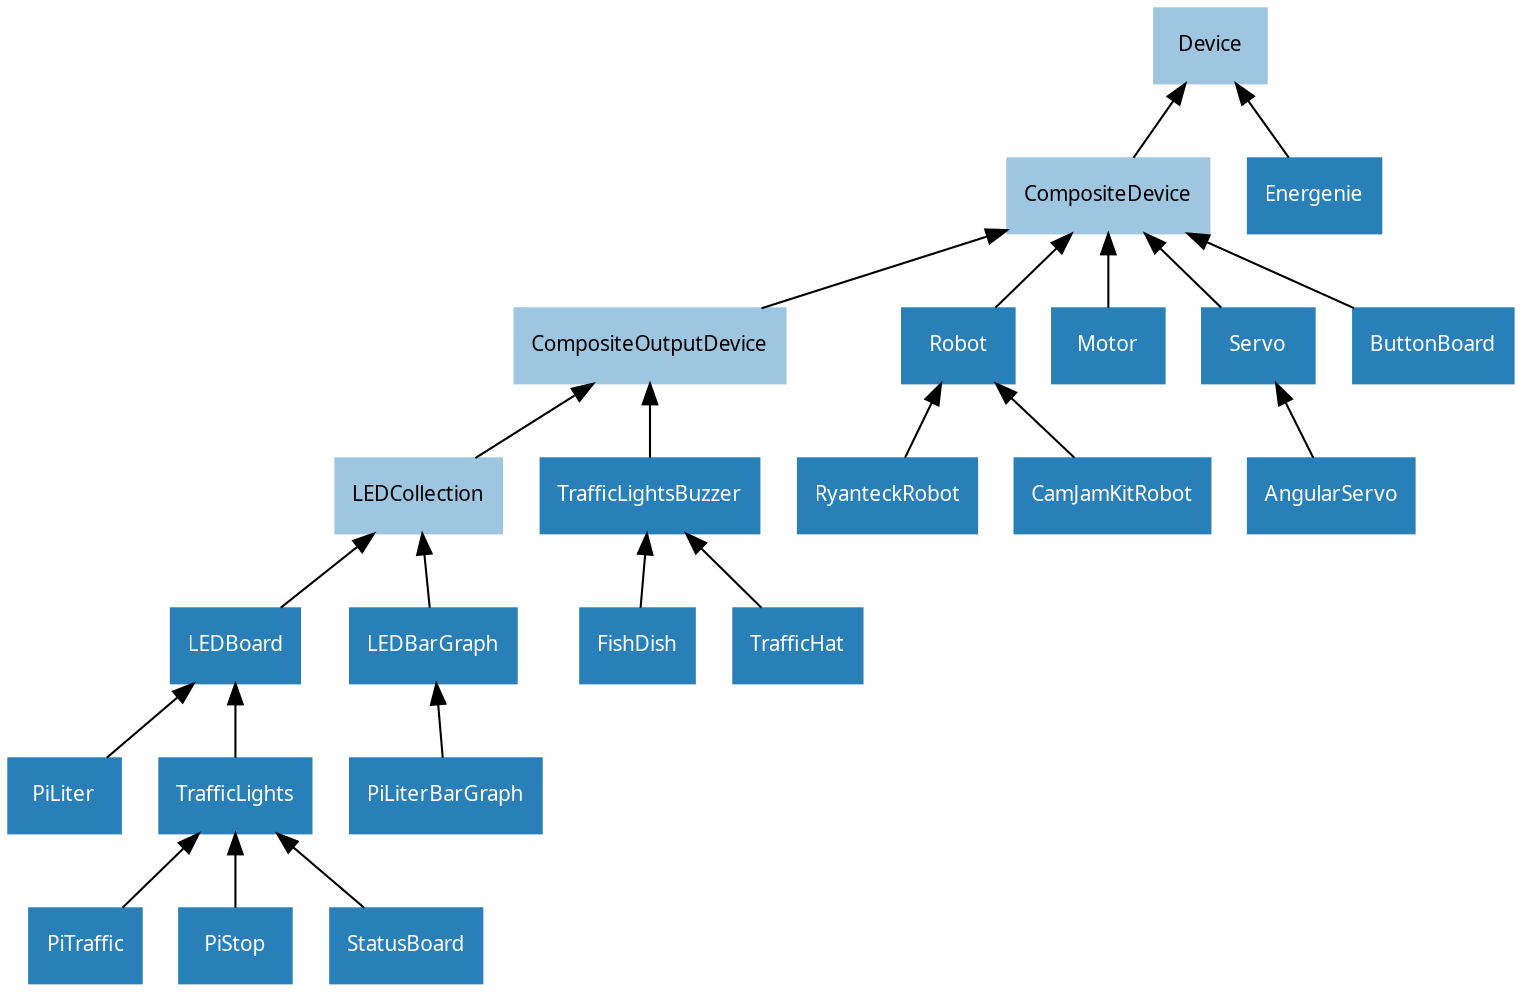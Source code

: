 /* vim: set et sw=4 sts=4: */

digraph classes {
    graph [rankdir=BT];
    node [shape=rect, style=filled, fontname=Sans, fontsize=10];
    edge [];

    /* Abstract classes */
    node [color="#9ec6e0", fontcolor="#000000"]
    Device;
    CompositeDevice;
    CompositeOutputDevice;
    LEDCollection;

    /* Concrete classes */
    node [color="#2980b9", fontcolor="#ffffff"];
    CompositeDevice->Device;
    CompositeOutputDevice->CompositeDevice;
    LEDCollection->CompositeOutputDevice;

    LEDBoard->LEDCollection;
    LEDBarGraph->LEDCollection;

    PiLiter->LEDBoard;
    PiLiterBarGraph->LEDBarGraph;
    TrafficLights->LEDBoard;
    PiTraffic->TrafficLights;
    PiStop->TrafficLights;
    StatusBoard->TrafficLights;
    TrafficLightsBuzzer->CompositeOutputDevice;
    FishDish->TrafficLightsBuzzer;
    TrafficHat->TrafficLightsBuzzer;
    Robot->CompositeDevice;
    RyanteckRobot->Robot;
    CamJamKitRobot->Robot;
    Motor->CompositeDevice;
    Servo->CompositeDevice;
    AngularServo->Servo;
    Energenie->Device;
    ButtonBoard->CompositeDevice;
}
